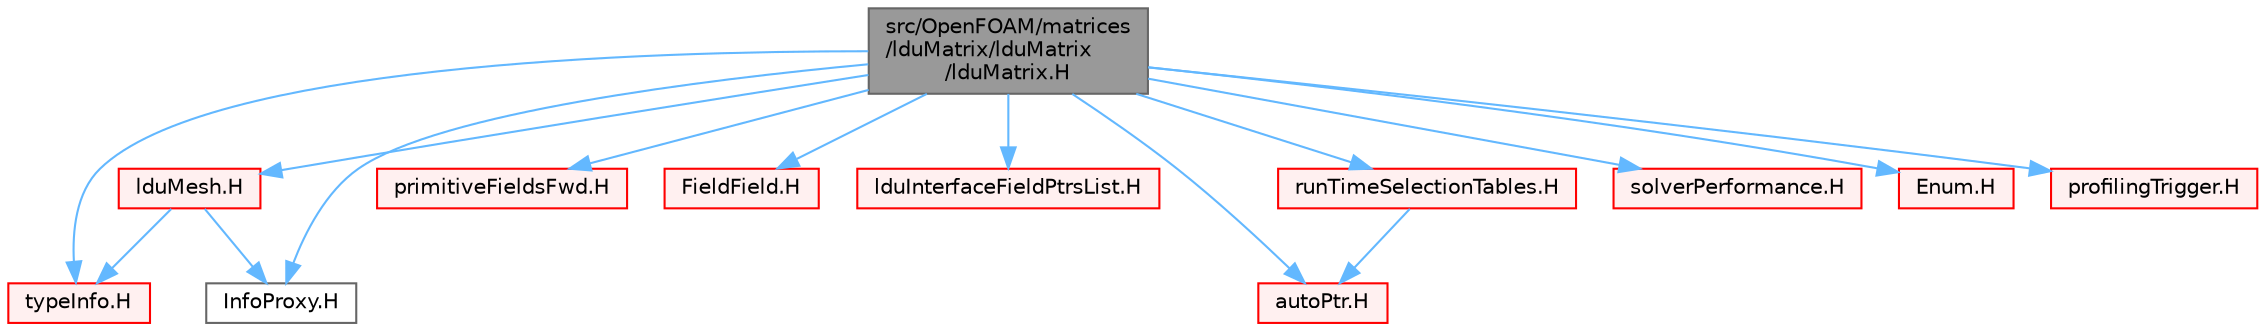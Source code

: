 digraph "src/OpenFOAM/matrices/lduMatrix/lduMatrix/lduMatrix.H"
{
 // LATEX_PDF_SIZE
  bgcolor="transparent";
  edge [fontname=Helvetica,fontsize=10,labelfontname=Helvetica,labelfontsize=10];
  node [fontname=Helvetica,fontsize=10,shape=box,height=0.2,width=0.4];
  Node1 [id="Node000001",label="src/OpenFOAM/matrices\l/lduMatrix/lduMatrix\l/lduMatrix.H",height=0.2,width=0.4,color="gray40", fillcolor="grey60", style="filled", fontcolor="black",tooltip=" "];
  Node1 -> Node2 [id="edge1_Node000001_Node000002",color="steelblue1",style="solid",tooltip=" "];
  Node2 [id="Node000002",label="lduMesh.H",height=0.2,width=0.4,color="red", fillcolor="#FFF0F0", style="filled",URL="$lduMesh_8H.html",tooltip=" "];
  Node2 -> Node108 [id="edge2_Node000002_Node000108",color="steelblue1",style="solid",tooltip=" "];
  Node108 [id="Node000108",label="typeInfo.H",height=0.2,width=0.4,color="red", fillcolor="#FFF0F0", style="filled",URL="$typeInfo_8H.html",tooltip=" "];
  Node2 -> Node59 [id="edge3_Node000002_Node000059",color="steelblue1",style="solid",tooltip=" "];
  Node59 [id="Node000059",label="InfoProxy.H",height=0.2,width=0.4,color="grey40", fillcolor="white", style="filled",URL="$InfoProxy_8H.html",tooltip=" "];
  Node1 -> Node171 [id="edge4_Node000001_Node000171",color="steelblue1",style="solid",tooltip=" "];
  Node171 [id="Node000171",label="primitiveFieldsFwd.H",height=0.2,width=0.4,color="red", fillcolor="#FFF0F0", style="filled",URL="$primitiveFieldsFwd_8H.html",tooltip="Forward declarations of the specialisations of Field<T> for scalar, vector and tensor."];
  Node1 -> Node194 [id="edge5_Node000001_Node000194",color="steelblue1",style="solid",tooltip=" "];
  Node194 [id="Node000194",label="FieldField.H",height=0.2,width=0.4,color="red", fillcolor="#FFF0F0", style="filled",URL="$FieldField_8H.html",tooltip=" "];
  Node1 -> Node203 [id="edge6_Node000001_Node000203",color="steelblue1",style="solid",tooltip=" "];
  Node203 [id="Node000203",label="lduInterfaceFieldPtrsList.H",height=0.2,width=0.4,color="red", fillcolor="#FFF0F0", style="filled",URL="$lduInterfaceFieldPtrsList_8H.html",tooltip=" "];
  Node1 -> Node108 [id="edge7_Node000001_Node000108",color="steelblue1",style="solid",tooltip=" "];
  Node1 -> Node29 [id="edge8_Node000001_Node000029",color="steelblue1",style="solid",tooltip=" "];
  Node29 [id="Node000029",label="autoPtr.H",height=0.2,width=0.4,color="red", fillcolor="#FFF0F0", style="filled",URL="$autoPtr_8H.html",tooltip=" "];
  Node1 -> Node113 [id="edge9_Node000001_Node000113",color="steelblue1",style="solid",tooltip=" "];
  Node113 [id="Node000113",label="runTimeSelectionTables.H",height=0.2,width=0.4,color="red", fillcolor="#FFF0F0", style="filled",URL="$runTimeSelectionTables_8H.html",tooltip="Macros to ease declaration of run-time selection tables."];
  Node113 -> Node29 [id="edge10_Node000113_Node000029",color="steelblue1",style="solid",tooltip=" "];
  Node1 -> Node205 [id="edge11_Node000001_Node000205",color="steelblue1",style="solid",tooltip=" "];
  Node205 [id="Node000205",label="solverPerformance.H",height=0.2,width=0.4,color="red", fillcolor="#FFF0F0", style="filled",URL="$solverPerformance_8H.html",tooltip=" "];
  Node1 -> Node59 [id="edge12_Node000001_Node000059",color="steelblue1",style="solid",tooltip=" "];
  Node1 -> Node142 [id="edge13_Node000001_Node000142",color="steelblue1",style="solid",tooltip=" "];
  Node142 [id="Node000142",label="Enum.H",height=0.2,width=0.4,color="red", fillcolor="#FFF0F0", style="filled",URL="$Enum_8H.html",tooltip=" "];
  Node1 -> Node207 [id="edge14_Node000001_Node000207",color="steelblue1",style="solid",tooltip=" "];
  Node207 [id="Node000207",label="profilingTrigger.H",height=0.2,width=0.4,color="red", fillcolor="#FFF0F0", style="filled",URL="$profilingTrigger_8H.html",tooltip=" "];
}
